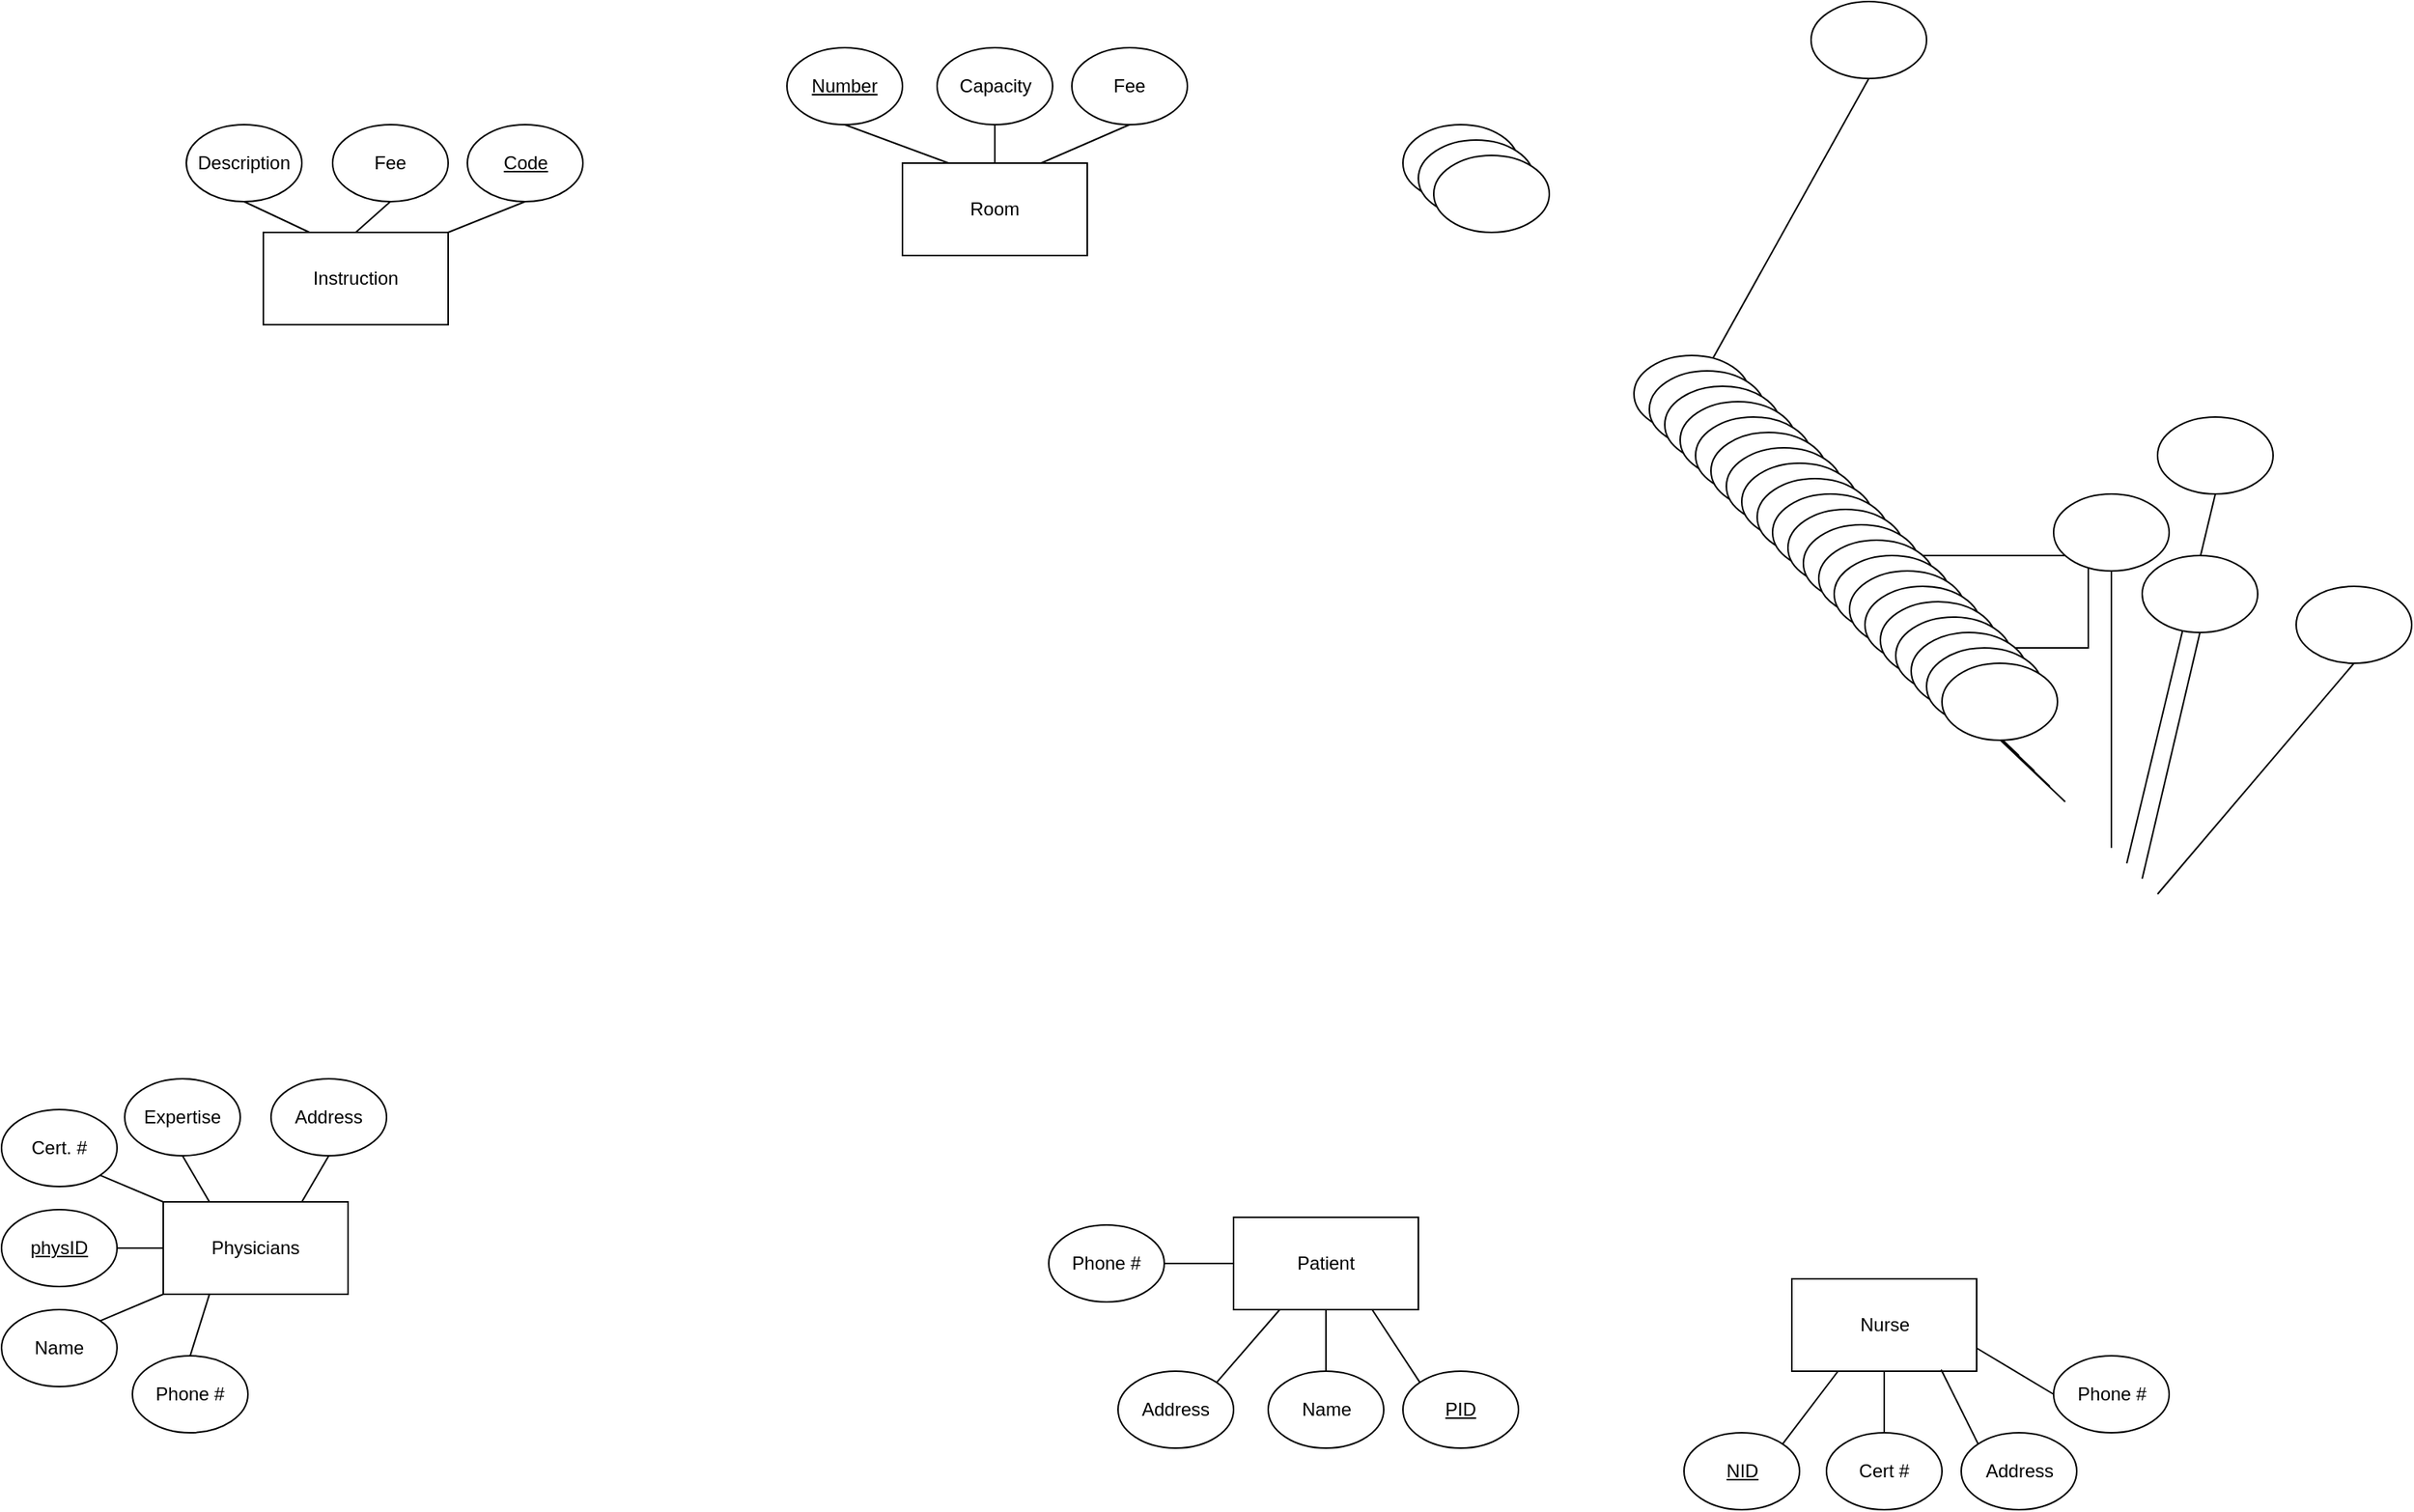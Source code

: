 <mxfile version="20.7.4" type="device"><diagram id="SSazmtFKOzigNYbbt5q3" name="Page-1"><mxGraphModel dx="2924" dy="1244" grid="1" gridSize="10" guides="1" tooltips="1" connect="1" arrows="1" fold="1" page="1" pageScale="1" pageWidth="850" pageHeight="1100" math="0" shadow="0"><root><mxCell id="0"/><mxCell id="1" parent="0"/><mxCell id="51HZiMlxU9EM_0fWzo---1" value="Physicians" style="rounded=0;whiteSpace=wrap;html=1;" parent="1" vertex="1"><mxGeometry x="-705" y="800" width="120" height="60" as="geometry"/></mxCell><mxCell id="51HZiMlxU9EM_0fWzo---2" value="Room" style="rounded=0;whiteSpace=wrap;html=1;" parent="1" vertex="1"><mxGeometry x="-225" y="125" width="120" height="60" as="geometry"/></mxCell><mxCell id="51HZiMlxU9EM_0fWzo---3" value="Instruction" style="rounded=0;whiteSpace=wrap;html=1;" parent="1" vertex="1"><mxGeometry x="-640" y="170" width="120" height="60" as="geometry"/></mxCell><mxCell id="51HZiMlxU9EM_0fWzo---4" value="" style="rounded=0;whiteSpace=wrap;html=1;" parent="1" vertex="1"><mxGeometry x="425" y="380" width="120" height="60" as="geometry"/></mxCell><mxCell id="51HZiMlxU9EM_0fWzo---5" value="Patient" style="rounded=0;whiteSpace=wrap;html=1;" parent="1" vertex="1"><mxGeometry x="-10" y="810" width="120" height="60" as="geometry"/></mxCell><mxCell id="51HZiMlxU9EM_0fWzo---6" value="Nurse" style="rounded=0;whiteSpace=wrap;html=1;" parent="1" vertex="1"><mxGeometry x="352.5" y="850" width="120" height="60" as="geometry"/></mxCell><mxCell id="51HZiMlxU9EM_0fWzo---7" value="&lt;u&gt;physID&lt;/u&gt;" style="ellipse;whiteSpace=wrap;html=1;" parent="1" vertex="1"><mxGeometry x="-810" y="805" width="75" height="50" as="geometry"/></mxCell><mxCell id="51HZiMlxU9EM_0fWzo---8" value="" style="endArrow=none;html=1;rounded=0;entryX=1;entryY=0.5;entryDx=0;entryDy=0;exitX=0;exitY=0.5;exitDx=0;exitDy=0;" parent="1" source="51HZiMlxU9EM_0fWzo---1" target="51HZiMlxU9EM_0fWzo---7" edge="1"><mxGeometry width="50" height="50" relative="1" as="geometry"><mxPoint x="-655" y="740" as="sourcePoint"/><mxPoint x="-435" y="900" as="targetPoint"/></mxGeometry></mxCell><mxCell id="51HZiMlxU9EM_0fWzo---87" value="" style="ellipse;whiteSpace=wrap;html=1;" parent="1" vertex="1"><mxGeometry x="100" y="100" width="75" height="50" as="geometry"/></mxCell><mxCell id="51HZiMlxU9EM_0fWzo---88" value="" style="endArrow=none;html=1;rounded=0;entryX=0.5;entryY=1;entryDx=0;entryDy=0;exitX=1;exitY=0;exitDx=0;exitDy=0;" parent="1" target="51HZiMlxU9EM_0fWzo---93" edge="1" source="51HZiMlxU9EM_0fWzo---3"><mxGeometry width="50" height="50" relative="1" as="geometry"><mxPoint x="-47.5" y="140" as="sourcePoint"/><mxPoint x="172.5" y="300" as="targetPoint"/></mxGeometry></mxCell><mxCell id="51HZiMlxU9EM_0fWzo---89" value="" style="ellipse;whiteSpace=wrap;html=1;" parent="1" vertex="1"><mxGeometry x="110" y="110" width="75" height="50" as="geometry"/></mxCell><mxCell id="51HZiMlxU9EM_0fWzo---91" value="" style="ellipse;whiteSpace=wrap;html=1;" parent="1" vertex="1"><mxGeometry x="120" y="120" width="75" height="50" as="geometry"/></mxCell><mxCell id="51HZiMlxU9EM_0fWzo---93" value="&lt;u&gt;Code&lt;/u&gt;" style="ellipse;whiteSpace=wrap;html=1;" parent="1" vertex="1"><mxGeometry x="-507.5" y="100" width="75" height="50" as="geometry"/></mxCell><mxCell id="51HZiMlxU9EM_0fWzo---95" value="Phone #" style="ellipse;whiteSpace=wrap;html=1;" parent="1" vertex="1"><mxGeometry x="-725" y="900" width="75" height="50" as="geometry"/></mxCell><mxCell id="51HZiMlxU9EM_0fWzo---96" value="" style="endArrow=none;html=1;rounded=0;exitX=0.25;exitY=1;exitDx=0;exitDy=0;entryX=0.5;entryY=0;entryDx=0;entryDy=0;" parent="1" source="51HZiMlxU9EM_0fWzo---1" target="51HZiMlxU9EM_0fWzo---95" edge="1"><mxGeometry width="50" height="50" relative="1" as="geometry"><mxPoint x="-405" y="790" as="sourcePoint"/><mxPoint x="-675" y="900" as="targetPoint"/></mxGeometry></mxCell><mxCell id="51HZiMlxU9EM_0fWzo---97" value="Fee" style="ellipse;whiteSpace=wrap;html=1;" parent="1" vertex="1"><mxGeometry x="-595" y="100" width="75" height="50" as="geometry"/></mxCell><mxCell id="51HZiMlxU9EM_0fWzo---98" value="" style="endArrow=none;html=1;rounded=0;entryX=0.5;entryY=1;entryDx=0;entryDy=0;exitX=0.5;exitY=0;exitDx=0;exitDy=0;" parent="1" target="51HZiMlxU9EM_0fWzo---97" edge="1" source="51HZiMlxU9EM_0fWzo---3"><mxGeometry width="50" height="50" relative="1" as="geometry"><mxPoint x="2.5" y="190" as="sourcePoint"/><mxPoint x="222.5" y="350" as="targetPoint"/></mxGeometry></mxCell><mxCell id="51HZiMlxU9EM_0fWzo---99" value="Description" style="ellipse;whiteSpace=wrap;html=1;" parent="1" vertex="1"><mxGeometry x="-690" y="100" width="75" height="50" as="geometry"/></mxCell><mxCell id="51HZiMlxU9EM_0fWzo---100" value="" style="endArrow=none;html=1;rounded=0;entryX=0.5;entryY=1;entryDx=0;entryDy=0;exitX=0.25;exitY=0;exitDx=0;exitDy=0;" parent="1" source="51HZiMlxU9EM_0fWzo---3" target="51HZiMlxU9EM_0fWzo---99" edge="1"><mxGeometry width="50" height="50" relative="1" as="geometry"><mxPoint x="-520" y="50" as="sourcePoint"/><mxPoint x="-300" y="210" as="targetPoint"/></mxGeometry></mxCell><mxCell id="51HZiMlxU9EM_0fWzo---101" value="Capacity" style="ellipse;whiteSpace=wrap;html=1;" parent="1" vertex="1"><mxGeometry x="-202.5" y="50" width="75" height="50" as="geometry"/></mxCell><mxCell id="51HZiMlxU9EM_0fWzo---102" value="" style="endArrow=none;html=1;rounded=0;entryX=0.5;entryY=1;entryDx=0;entryDy=0;exitX=0.5;exitY=0;exitDx=0;exitDy=0;" parent="1" target="51HZiMlxU9EM_0fWzo---101" edge="1" source="51HZiMlxU9EM_0fWzo---2"><mxGeometry width="50" height="50" relative="1" as="geometry"><mxPoint x="125" y="140" as="sourcePoint"/><mxPoint x="345" y="300" as="targetPoint"/></mxGeometry></mxCell><mxCell id="51HZiMlxU9EM_0fWzo---103" value="Address" style="ellipse;whiteSpace=wrap;html=1;" parent="1" vertex="1"><mxGeometry x="-635" y="720" width="75" height="50" as="geometry"/></mxCell><mxCell id="51HZiMlxU9EM_0fWzo---104" value="" style="endArrow=none;html=1;rounded=0;entryX=0.5;entryY=1;entryDx=0;entryDy=0;exitX=0.75;exitY=0;exitDx=0;exitDy=0;" parent="1" source="51HZiMlxU9EM_0fWzo---1" target="51HZiMlxU9EM_0fWzo---103" edge="1"><mxGeometry width="50" height="50" relative="1" as="geometry"><mxPoint x="-365" y="830" as="sourcePoint"/><mxPoint x="-145" y="990" as="targetPoint"/></mxGeometry></mxCell><mxCell id="51HZiMlxU9EM_0fWzo---105" value="" style="ellipse;whiteSpace=wrap;html=1;" parent="1" vertex="1"><mxGeometry x="365" y="20" width="75" height="50" as="geometry"/></mxCell><mxCell id="51HZiMlxU9EM_0fWzo---106" value="" style="endArrow=none;html=1;rounded=0;entryX=0.5;entryY=1;entryDx=0;entryDy=0;" parent="1" target="51HZiMlxU9EM_0fWzo---105" edge="1"><mxGeometry width="50" height="50" relative="1" as="geometry"><mxPoint x="280" y="290" as="sourcePoint"/><mxPoint x="500" y="450" as="targetPoint"/></mxGeometry></mxCell><mxCell id="51HZiMlxU9EM_0fWzo---107" value="Cert. #" style="ellipse;whiteSpace=wrap;html=1;" parent="1" vertex="1"><mxGeometry x="-810" y="740" width="75" height="50" as="geometry"/></mxCell><mxCell id="51HZiMlxU9EM_0fWzo---108" value="" style="endArrow=none;html=1;rounded=0;entryX=1;entryY=1;entryDx=0;entryDy=0;exitX=0;exitY=0;exitDx=0;exitDy=0;" parent="1" source="51HZiMlxU9EM_0fWzo---1" target="51HZiMlxU9EM_0fWzo---107" edge="1"><mxGeometry width="50" height="50" relative="1" as="geometry"><mxPoint x="-705" y="800" as="sourcePoint"/><mxPoint x="-325" y="1010" as="targetPoint"/></mxGeometry></mxCell><mxCell id="51HZiMlxU9EM_0fWzo---109" value="Name" style="ellipse;whiteSpace=wrap;html=1;" parent="1" vertex="1"><mxGeometry x="-810" y="870" width="75" height="50" as="geometry"/></mxCell><mxCell id="51HZiMlxU9EM_0fWzo---110" value="" style="endArrow=none;html=1;rounded=0;entryX=1;entryY=0;entryDx=0;entryDy=0;exitX=0;exitY=1;exitDx=0;exitDy=0;" parent="1" source="51HZiMlxU9EM_0fWzo---1" target="51HZiMlxU9EM_0fWzo---109" edge="1"><mxGeometry width="50" height="50" relative="1" as="geometry"><mxPoint x="-545" y="690" as="sourcePoint"/><mxPoint x="-315" y="1020" as="targetPoint"/></mxGeometry></mxCell><mxCell id="51HZiMlxU9EM_0fWzo---111" value="Expertise" style="ellipse;whiteSpace=wrap;html=1;" parent="1" vertex="1"><mxGeometry x="-730" y="720" width="75" height="50" as="geometry"/></mxCell><mxCell id="51HZiMlxU9EM_0fWzo---112" value="" style="endArrow=none;html=1;rounded=0;entryX=0.5;entryY=1;entryDx=0;entryDy=0;exitX=0.25;exitY=0;exitDx=0;exitDy=0;" parent="1" source="51HZiMlxU9EM_0fWzo---1" target="51HZiMlxU9EM_0fWzo---111" edge="1"><mxGeometry width="50" height="50" relative="1" as="geometry"><mxPoint x="-475" y="690" as="sourcePoint"/><mxPoint x="-305" y="1030" as="targetPoint"/></mxGeometry></mxCell><mxCell id="51HZiMlxU9EM_0fWzo---113" value="Fee" style="ellipse;whiteSpace=wrap;html=1;" parent="1" vertex="1"><mxGeometry x="-115" y="50" width="75" height="50" as="geometry"/></mxCell><mxCell id="51HZiMlxU9EM_0fWzo---114" value="" style="endArrow=none;html=1;rounded=0;entryX=0.5;entryY=1;entryDx=0;entryDy=0;exitX=0.75;exitY=0;exitDx=0;exitDy=0;" parent="1" target="51HZiMlxU9EM_0fWzo---113" edge="1" source="51HZiMlxU9EM_0fWzo---2"><mxGeometry width="50" height="50" relative="1" as="geometry"><mxPoint x="285" y="10" as="sourcePoint"/><mxPoint x="405" y="360" as="targetPoint"/></mxGeometry></mxCell><mxCell id="51HZiMlxU9EM_0fWzo---115" value="&lt;u&gt;Number&lt;/u&gt;" style="ellipse;whiteSpace=wrap;html=1;" parent="1" vertex="1"><mxGeometry x="-300" y="50" width="75" height="50" as="geometry"/></mxCell><mxCell id="51HZiMlxU9EM_0fWzo---116" value="" style="endArrow=none;html=1;rounded=0;entryX=0.5;entryY=1;entryDx=0;entryDy=0;exitX=0.25;exitY=0;exitDx=0;exitDy=0;" parent="1" target="51HZiMlxU9EM_0fWzo---115" edge="1" source="51HZiMlxU9EM_0fWzo---2"><mxGeometry width="50" height="50" relative="1" as="geometry"><mxPoint x="265" y="60" as="sourcePoint"/><mxPoint x="415" y="370" as="targetPoint"/></mxGeometry></mxCell><mxCell id="51HZiMlxU9EM_0fWzo---117" value="" style="ellipse;whiteSpace=wrap;html=1;" parent="1" vertex="1"><mxGeometry x="250" y="250" width="75" height="50" as="geometry"/></mxCell><mxCell id="51HZiMlxU9EM_0fWzo---118" value="" style="endArrow=none;html=1;rounded=0;entryX=0.5;entryY=1;entryDx=0;entryDy=0;" parent="1" target="51HZiMlxU9EM_0fWzo---117" edge="1"><mxGeometry width="50" height="50" relative="1" as="geometry"><mxPoint x="340" y="350" as="sourcePoint"/><mxPoint x="560" y="510" as="targetPoint"/></mxGeometry></mxCell><mxCell id="51HZiMlxU9EM_0fWzo---119" value="" style="ellipse;whiteSpace=wrap;html=1;" parent="1" vertex="1"><mxGeometry x="260" y="260" width="75" height="50" as="geometry"/></mxCell><mxCell id="51HZiMlxU9EM_0fWzo---120" value="" style="endArrow=none;html=1;rounded=0;entryX=0.5;entryY=1;entryDx=0;entryDy=0;" parent="1" target="51HZiMlxU9EM_0fWzo---119" edge="1"><mxGeometry width="50" height="50" relative="1" as="geometry"><mxPoint x="350" y="360" as="sourcePoint"/><mxPoint x="570" y="520" as="targetPoint"/></mxGeometry></mxCell><mxCell id="51HZiMlxU9EM_0fWzo---121" value="" style="ellipse;whiteSpace=wrap;html=1;" parent="1" vertex="1"><mxGeometry x="270" y="270" width="75" height="50" as="geometry"/></mxCell><mxCell id="51HZiMlxU9EM_0fWzo---122" value="" style="endArrow=none;html=1;rounded=0;entryX=0.5;entryY=1;entryDx=0;entryDy=0;" parent="1" target="51HZiMlxU9EM_0fWzo---121" edge="1"><mxGeometry width="50" height="50" relative="1" as="geometry"><mxPoint x="360" y="370" as="sourcePoint"/><mxPoint x="580" y="530" as="targetPoint"/></mxGeometry></mxCell><mxCell id="51HZiMlxU9EM_0fWzo---123" value="" style="ellipse;whiteSpace=wrap;html=1;" parent="1" vertex="1"><mxGeometry x="280" y="280" width="75" height="50" as="geometry"/></mxCell><mxCell id="51HZiMlxU9EM_0fWzo---124" value="" style="endArrow=none;html=1;rounded=0;entryX=0.5;entryY=1;entryDx=0;entryDy=0;" parent="1" target="51HZiMlxU9EM_0fWzo---123" edge="1"><mxGeometry width="50" height="50" relative="1" as="geometry"><mxPoint x="370" y="380" as="sourcePoint"/><mxPoint x="590" y="540" as="targetPoint"/></mxGeometry></mxCell><mxCell id="51HZiMlxU9EM_0fWzo---125" value="" style="ellipse;whiteSpace=wrap;html=1;" parent="1" vertex="1"><mxGeometry x="290" y="290" width="75" height="50" as="geometry"/></mxCell><mxCell id="51HZiMlxU9EM_0fWzo---126" value="" style="endArrow=none;html=1;rounded=0;entryX=0.5;entryY=1;entryDx=0;entryDy=0;" parent="1" target="51HZiMlxU9EM_0fWzo---125" edge="1"><mxGeometry width="50" height="50" relative="1" as="geometry"><mxPoint x="380" y="390" as="sourcePoint"/><mxPoint x="600" y="550" as="targetPoint"/></mxGeometry></mxCell><mxCell id="51HZiMlxU9EM_0fWzo---127" value="" style="ellipse;whiteSpace=wrap;html=1;" parent="1" vertex="1"><mxGeometry x="300" y="300" width="75" height="50" as="geometry"/></mxCell><mxCell id="51HZiMlxU9EM_0fWzo---128" value="" style="endArrow=none;html=1;rounded=0;entryX=0.5;entryY=1;entryDx=0;entryDy=0;" parent="1" target="51HZiMlxU9EM_0fWzo---127" edge="1"><mxGeometry width="50" height="50" relative="1" as="geometry"><mxPoint x="390" y="400" as="sourcePoint"/><mxPoint x="610" y="560" as="targetPoint"/></mxGeometry></mxCell><mxCell id="51HZiMlxU9EM_0fWzo---129" value="" style="ellipse;whiteSpace=wrap;html=1;" parent="1" vertex="1"><mxGeometry x="310" y="310" width="75" height="50" as="geometry"/></mxCell><mxCell id="51HZiMlxU9EM_0fWzo---130" value="" style="endArrow=none;html=1;rounded=0;entryX=0.5;entryY=1;entryDx=0;entryDy=0;" parent="1" target="51HZiMlxU9EM_0fWzo---129" edge="1"><mxGeometry width="50" height="50" relative="1" as="geometry"><mxPoint x="400" y="410" as="sourcePoint"/><mxPoint x="620" y="570" as="targetPoint"/></mxGeometry></mxCell><mxCell id="51HZiMlxU9EM_0fWzo---131" value="" style="ellipse;whiteSpace=wrap;html=1;" parent="1" vertex="1"><mxGeometry x="320" y="320" width="75" height="50" as="geometry"/></mxCell><mxCell id="51HZiMlxU9EM_0fWzo---132" value="" style="endArrow=none;html=1;rounded=0;entryX=0.5;entryY=1;entryDx=0;entryDy=0;" parent="1" target="51HZiMlxU9EM_0fWzo---131" edge="1"><mxGeometry width="50" height="50" relative="1" as="geometry"><mxPoint x="410" y="420" as="sourcePoint"/><mxPoint x="630" y="580" as="targetPoint"/></mxGeometry></mxCell><mxCell id="51HZiMlxU9EM_0fWzo---133" value="" style="ellipse;whiteSpace=wrap;html=1;" parent="1" vertex="1"><mxGeometry x="330" y="330" width="75" height="50" as="geometry"/></mxCell><mxCell id="51HZiMlxU9EM_0fWzo---134" value="" style="endArrow=none;html=1;rounded=0;entryX=0.5;entryY=1;entryDx=0;entryDy=0;" parent="1" target="51HZiMlxU9EM_0fWzo---133" edge="1"><mxGeometry width="50" height="50" relative="1" as="geometry"><mxPoint x="420" y="430" as="sourcePoint"/><mxPoint x="640" y="590" as="targetPoint"/></mxGeometry></mxCell><mxCell id="51HZiMlxU9EM_0fWzo---135" value="" style="ellipse;whiteSpace=wrap;html=1;" parent="1" vertex="1"><mxGeometry x="340" y="340" width="75" height="50" as="geometry"/></mxCell><mxCell id="51HZiMlxU9EM_0fWzo---136" value="" style="endArrow=none;html=1;rounded=0;entryX=0.5;entryY=1;entryDx=0;entryDy=0;" parent="1" target="51HZiMlxU9EM_0fWzo---135" edge="1"><mxGeometry width="50" height="50" relative="1" as="geometry"><mxPoint x="430" y="440" as="sourcePoint"/><mxPoint x="650" y="600" as="targetPoint"/></mxGeometry></mxCell><mxCell id="51HZiMlxU9EM_0fWzo---137" value="" style="ellipse;whiteSpace=wrap;html=1;" parent="1" vertex="1"><mxGeometry x="350" y="350" width="75" height="50" as="geometry"/></mxCell><mxCell id="51HZiMlxU9EM_0fWzo---138" value="" style="endArrow=none;html=1;rounded=0;entryX=0.5;entryY=1;entryDx=0;entryDy=0;" parent="1" target="51HZiMlxU9EM_0fWzo---137" edge="1"><mxGeometry width="50" height="50" relative="1" as="geometry"><mxPoint x="440" y="450" as="sourcePoint"/><mxPoint x="660" y="610" as="targetPoint"/></mxGeometry></mxCell><mxCell id="51HZiMlxU9EM_0fWzo---139" value="" style="ellipse;whiteSpace=wrap;html=1;" parent="1" vertex="1"><mxGeometry x="360" y="360" width="75" height="50" as="geometry"/></mxCell><mxCell id="51HZiMlxU9EM_0fWzo---140" value="" style="endArrow=none;html=1;rounded=0;entryX=0.5;entryY=1;entryDx=0;entryDy=0;" parent="1" target="51HZiMlxU9EM_0fWzo---139" edge="1"><mxGeometry width="50" height="50" relative="1" as="geometry"><mxPoint x="450" y="460" as="sourcePoint"/><mxPoint x="670" y="620" as="targetPoint"/></mxGeometry></mxCell><mxCell id="51HZiMlxU9EM_0fWzo---141" value="" style="ellipse;whiteSpace=wrap;html=1;" parent="1" vertex="1"><mxGeometry x="370" y="370" width="75" height="50" as="geometry"/></mxCell><mxCell id="51HZiMlxU9EM_0fWzo---142" value="" style="endArrow=none;html=1;rounded=0;entryX=0.5;entryY=1;entryDx=0;entryDy=0;" parent="1" target="51HZiMlxU9EM_0fWzo---141" edge="1"><mxGeometry width="50" height="50" relative="1" as="geometry"><mxPoint x="460" y="470" as="sourcePoint"/><mxPoint x="680" y="630" as="targetPoint"/></mxGeometry></mxCell><mxCell id="51HZiMlxU9EM_0fWzo---143" value="" style="ellipse;whiteSpace=wrap;html=1;" parent="1" vertex="1"><mxGeometry x="380" y="380" width="75" height="50" as="geometry"/></mxCell><mxCell id="51HZiMlxU9EM_0fWzo---144" value="" style="endArrow=none;html=1;rounded=0;entryX=0.5;entryY=1;entryDx=0;entryDy=0;" parent="1" target="51HZiMlxU9EM_0fWzo---143" edge="1"><mxGeometry width="50" height="50" relative="1" as="geometry"><mxPoint x="470" y="480" as="sourcePoint"/><mxPoint x="690" y="640" as="targetPoint"/></mxGeometry></mxCell><mxCell id="51HZiMlxU9EM_0fWzo---145" value="" style="ellipse;whiteSpace=wrap;html=1;" parent="1" vertex="1"><mxGeometry x="390" y="390" width="75" height="50" as="geometry"/></mxCell><mxCell id="51HZiMlxU9EM_0fWzo---146" value="" style="endArrow=none;html=1;rounded=0;entryX=0.5;entryY=1;entryDx=0;entryDy=0;" parent="1" target="51HZiMlxU9EM_0fWzo---145" edge="1"><mxGeometry width="50" height="50" relative="1" as="geometry"><mxPoint x="480" y="490" as="sourcePoint"/><mxPoint x="700" y="650" as="targetPoint"/></mxGeometry></mxCell><mxCell id="51HZiMlxU9EM_0fWzo---147" value="" style="ellipse;whiteSpace=wrap;html=1;" parent="1" vertex="1"><mxGeometry x="400" y="400" width="75" height="50" as="geometry"/></mxCell><mxCell id="51HZiMlxU9EM_0fWzo---148" value="" style="endArrow=none;html=1;rounded=0;entryX=0.5;entryY=1;entryDx=0;entryDy=0;" parent="1" target="51HZiMlxU9EM_0fWzo---147" edge="1"><mxGeometry width="50" height="50" relative="1" as="geometry"><mxPoint x="490" y="500" as="sourcePoint"/><mxPoint x="710" y="660" as="targetPoint"/></mxGeometry></mxCell><mxCell id="51HZiMlxU9EM_0fWzo---149" value="" style="ellipse;whiteSpace=wrap;html=1;" parent="1" vertex="1"><mxGeometry x="410" y="410" width="75" height="50" as="geometry"/></mxCell><mxCell id="51HZiMlxU9EM_0fWzo---150" value="" style="endArrow=none;html=1;rounded=0;entryX=0.5;entryY=1;entryDx=0;entryDy=0;" parent="1" target="51HZiMlxU9EM_0fWzo---149" edge="1"><mxGeometry width="50" height="50" relative="1" as="geometry"><mxPoint x="500" y="510" as="sourcePoint"/><mxPoint x="720" y="670" as="targetPoint"/></mxGeometry></mxCell><mxCell id="51HZiMlxU9EM_0fWzo---151" value="" style="ellipse;whiteSpace=wrap;html=1;" parent="1" vertex="1"><mxGeometry x="420" y="420" width="75" height="50" as="geometry"/></mxCell><mxCell id="51HZiMlxU9EM_0fWzo---152" value="" style="endArrow=none;html=1;rounded=0;entryX=0.5;entryY=1;entryDx=0;entryDy=0;" parent="1" target="51HZiMlxU9EM_0fWzo---151" edge="1"><mxGeometry width="50" height="50" relative="1" as="geometry"><mxPoint x="510" y="520" as="sourcePoint"/><mxPoint x="730" y="680" as="targetPoint"/></mxGeometry></mxCell><mxCell id="51HZiMlxU9EM_0fWzo---153" value="" style="ellipse;whiteSpace=wrap;html=1;" parent="1" vertex="1"><mxGeometry x="430" y="430" width="75" height="50" as="geometry"/></mxCell><mxCell id="51HZiMlxU9EM_0fWzo---154" value="" style="endArrow=none;html=1;rounded=0;entryX=0.5;entryY=1;entryDx=0;entryDy=0;" parent="1" target="51HZiMlxU9EM_0fWzo---153" edge="1"><mxGeometry width="50" height="50" relative="1" as="geometry"><mxPoint x="520" y="530" as="sourcePoint"/><mxPoint x="740" y="690" as="targetPoint"/></mxGeometry></mxCell><mxCell id="51HZiMlxU9EM_0fWzo---155" value="" style="ellipse;whiteSpace=wrap;html=1;" parent="1" vertex="1"><mxGeometry x="440" y="440" width="75" height="50" as="geometry"/></mxCell><mxCell id="51HZiMlxU9EM_0fWzo---156" value="" style="endArrow=none;html=1;rounded=0;entryX=0.5;entryY=1;entryDx=0;entryDy=0;" parent="1" target="51HZiMlxU9EM_0fWzo---155" edge="1"><mxGeometry width="50" height="50" relative="1" as="geometry"><mxPoint x="530" y="540" as="sourcePoint"/><mxPoint x="750" y="700" as="targetPoint"/></mxGeometry></mxCell><mxCell id="51HZiMlxU9EM_0fWzo---157" value="" style="ellipse;whiteSpace=wrap;html=1;" parent="1" vertex="1"><mxGeometry x="450" y="450" width="75" height="50" as="geometry"/></mxCell><mxCell id="51HZiMlxU9EM_0fWzo---159" value="Phone #" style="ellipse;whiteSpace=wrap;html=1;" parent="1" vertex="1"><mxGeometry x="522.5" y="900" width="75" height="50" as="geometry"/></mxCell><mxCell id="51HZiMlxU9EM_0fWzo---160" value="" style="endArrow=none;html=1;rounded=0;entryX=0;entryY=0.5;entryDx=0;entryDy=0;exitX=1;exitY=0.75;exitDx=0;exitDy=0;" parent="1" source="51HZiMlxU9EM_0fWzo---6" target="51HZiMlxU9EM_0fWzo---159" edge="1"><mxGeometry width="50" height="50" relative="1" as="geometry"><mxPoint x="652.5" y="665" as="sourcePoint"/><mxPoint x="742.5" y="810" as="targetPoint"/></mxGeometry></mxCell><mxCell id="51HZiMlxU9EM_0fWzo---161" value="" style="ellipse;whiteSpace=wrap;html=1;" parent="1" vertex="1"><mxGeometry x="522.5" y="340" width="75" height="50" as="geometry"/></mxCell><mxCell id="51HZiMlxU9EM_0fWzo---162" value="" style="endArrow=none;html=1;rounded=0;entryX=0.5;entryY=1;entryDx=0;entryDy=0;" parent="1" target="51HZiMlxU9EM_0fWzo---161" edge="1"><mxGeometry width="50" height="50" relative="1" as="geometry"><mxPoint x="560" y="570" as="sourcePoint"/><mxPoint x="780" y="730" as="targetPoint"/></mxGeometry></mxCell><mxCell id="51HZiMlxU9EM_0fWzo---163" value="" style="ellipse;whiteSpace=wrap;html=1;" parent="1" vertex="1"><mxGeometry x="590" y="290" width="75" height="50" as="geometry"/></mxCell><mxCell id="51HZiMlxU9EM_0fWzo---164" value="" style="endArrow=none;html=1;rounded=0;entryX=0.5;entryY=1;entryDx=0;entryDy=0;" parent="1" target="51HZiMlxU9EM_0fWzo---163" edge="1"><mxGeometry width="50" height="50" relative="1" as="geometry"><mxPoint x="570" y="580" as="sourcePoint"/><mxPoint x="790" y="740" as="targetPoint"/></mxGeometry></mxCell><mxCell id="51HZiMlxU9EM_0fWzo---165" value="" style="ellipse;whiteSpace=wrap;html=1;" parent="1" vertex="1"><mxGeometry x="580" y="380" width="75" height="50" as="geometry"/></mxCell><mxCell id="51HZiMlxU9EM_0fWzo---166" value="" style="endArrow=none;html=1;rounded=0;entryX=0.5;entryY=1;entryDx=0;entryDy=0;" parent="1" target="51HZiMlxU9EM_0fWzo---165" edge="1"><mxGeometry width="50" height="50" relative="1" as="geometry"><mxPoint x="580" y="590" as="sourcePoint"/><mxPoint x="800" y="750" as="targetPoint"/></mxGeometry></mxCell><mxCell id="51HZiMlxU9EM_0fWzo---167" value="" style="ellipse;whiteSpace=wrap;html=1;" parent="1" vertex="1"><mxGeometry x="680" y="400" width="75" height="50" as="geometry"/></mxCell><mxCell id="51HZiMlxU9EM_0fWzo---168" value="" style="endArrow=none;html=1;rounded=0;entryX=0.5;entryY=1;entryDx=0;entryDy=0;" parent="1" target="51HZiMlxU9EM_0fWzo---167" edge="1"><mxGeometry width="50" height="50" relative="1" as="geometry"><mxPoint x="590" y="600" as="sourcePoint"/><mxPoint x="810" y="760" as="targetPoint"/></mxGeometry></mxCell><mxCell id="51HZiMlxU9EM_0fWzo---169" value="&lt;u&gt;NID&lt;/u&gt;" style="ellipse;whiteSpace=wrap;html=1;" parent="1" vertex="1"><mxGeometry x="282.5" y="950" width="75" height="50" as="geometry"/></mxCell><mxCell id="51HZiMlxU9EM_0fWzo---170" value="" style="endArrow=none;html=1;rounded=0;entryX=1;entryY=0;entryDx=0;entryDy=0;exitX=0.25;exitY=1;exitDx=0;exitDy=0;" parent="1" source="51HZiMlxU9EM_0fWzo---6" target="51HZiMlxU9EM_0fWzo---169" edge="1"><mxGeometry width="50" height="50" relative="1" as="geometry"><mxPoint x="527.5" y="950" as="sourcePoint"/><mxPoint x="747.5" y="1110" as="targetPoint"/></mxGeometry></mxCell><mxCell id="51HZiMlxU9EM_0fWzo---171" value="Address" style="ellipse;whiteSpace=wrap;html=1;" parent="1" vertex="1"><mxGeometry x="462.5" y="950" width="75" height="50" as="geometry"/></mxCell><mxCell id="51HZiMlxU9EM_0fWzo---172" value="" style="endArrow=none;html=1;rounded=0;entryX=0;entryY=0;entryDx=0;entryDy=0;exitX=0.808;exitY=0.983;exitDx=0;exitDy=0;exitPerimeter=0;" parent="1" source="51HZiMlxU9EM_0fWzo---6" target="51HZiMlxU9EM_0fWzo---171" edge="1"><mxGeometry width="50" height="50" relative="1" as="geometry"><mxPoint x="537.5" y="960" as="sourcePoint"/><mxPoint x="757.5" y="1120" as="targetPoint"/></mxGeometry></mxCell><mxCell id="51HZiMlxU9EM_0fWzo---173" value="Cert #" style="ellipse;whiteSpace=wrap;html=1;" parent="1" vertex="1"><mxGeometry x="375" y="950" width="75" height="50" as="geometry"/></mxCell><mxCell id="51HZiMlxU9EM_0fWzo---174" value="" style="endArrow=none;html=1;rounded=0;exitX=0.5;exitY=1;exitDx=0;exitDy=0;entryX=0.5;entryY=0;entryDx=0;entryDy=0;" parent="1" source="51HZiMlxU9EM_0fWzo---6" target="51HZiMlxU9EM_0fWzo---173" edge="1"><mxGeometry width="50" height="50" relative="1" as="geometry"><mxPoint x="547.5" y="970" as="sourcePoint"/><mxPoint x="447.5" y="980" as="targetPoint"/></mxGeometry></mxCell><mxCell id="51HZiMlxU9EM_0fWzo---175" value="Phone #" style="ellipse;whiteSpace=wrap;html=1;" parent="1" vertex="1"><mxGeometry x="-130" y="815" width="75" height="50" as="geometry"/></mxCell><mxCell id="51HZiMlxU9EM_0fWzo---176" value="" style="endArrow=none;html=1;rounded=0;entryX=1;entryY=0.5;entryDx=0;entryDy=0;exitX=0;exitY=0.5;exitDx=0;exitDy=0;" parent="1" source="51HZiMlxU9EM_0fWzo---5" target="51HZiMlxU9EM_0fWzo---175" edge="1"><mxGeometry width="50" height="50" relative="1" as="geometry"><mxPoint x="490" y="940" as="sourcePoint"/><mxPoint x="710" y="1100" as="targetPoint"/></mxGeometry></mxCell><mxCell id="51HZiMlxU9EM_0fWzo---177" value="Address" style="ellipse;whiteSpace=wrap;html=1;" parent="1" vertex="1"><mxGeometry x="-85" y="910" width="75" height="50" as="geometry"/></mxCell><mxCell id="51HZiMlxU9EM_0fWzo---178" value="" style="endArrow=none;html=1;rounded=0;entryX=1;entryY=0;entryDx=0;entryDy=0;exitX=0.25;exitY=1;exitDx=0;exitDy=0;" parent="1" source="51HZiMlxU9EM_0fWzo---5" target="51HZiMlxU9EM_0fWzo---177" edge="1"><mxGeometry width="50" height="50" relative="1" as="geometry"><mxPoint x="500" y="950" as="sourcePoint"/><mxPoint x="720" y="1110" as="targetPoint"/></mxGeometry></mxCell><mxCell id="51HZiMlxU9EM_0fWzo---179" value="&lt;u&gt;PID&lt;/u&gt;" style="ellipse;whiteSpace=wrap;html=1;" parent="1" vertex="1"><mxGeometry x="100" y="910" width="75" height="50" as="geometry"/></mxCell><mxCell id="51HZiMlxU9EM_0fWzo---180" value="" style="endArrow=none;html=1;rounded=0;entryX=0;entryY=0;entryDx=0;entryDy=0;exitX=0.75;exitY=1;exitDx=0;exitDy=0;" parent="1" source="51HZiMlxU9EM_0fWzo---5" target="51HZiMlxU9EM_0fWzo---179" edge="1"><mxGeometry width="50" height="50" relative="1" as="geometry"><mxPoint x="510" y="960" as="sourcePoint"/><mxPoint x="730" y="1120" as="targetPoint"/></mxGeometry></mxCell><mxCell id="51HZiMlxU9EM_0fWzo---181" value="Name" style="ellipse;whiteSpace=wrap;html=1;" parent="1" vertex="1"><mxGeometry x="12.5" y="910" width="75" height="50" as="geometry"/></mxCell><mxCell id="51HZiMlxU9EM_0fWzo---182" value="" style="endArrow=none;html=1;rounded=0;entryX=0.5;entryY=0;entryDx=0;entryDy=0;exitX=0.5;exitY=1;exitDx=0;exitDy=0;" parent="1" source="51HZiMlxU9EM_0fWzo---5" target="51HZiMlxU9EM_0fWzo---181" edge="1"><mxGeometry width="50" height="50" relative="1" as="geometry"><mxPoint x="520" y="970" as="sourcePoint"/><mxPoint x="740" y="1130" as="targetPoint"/></mxGeometry></mxCell></root></mxGraphModel></diagram></mxfile>